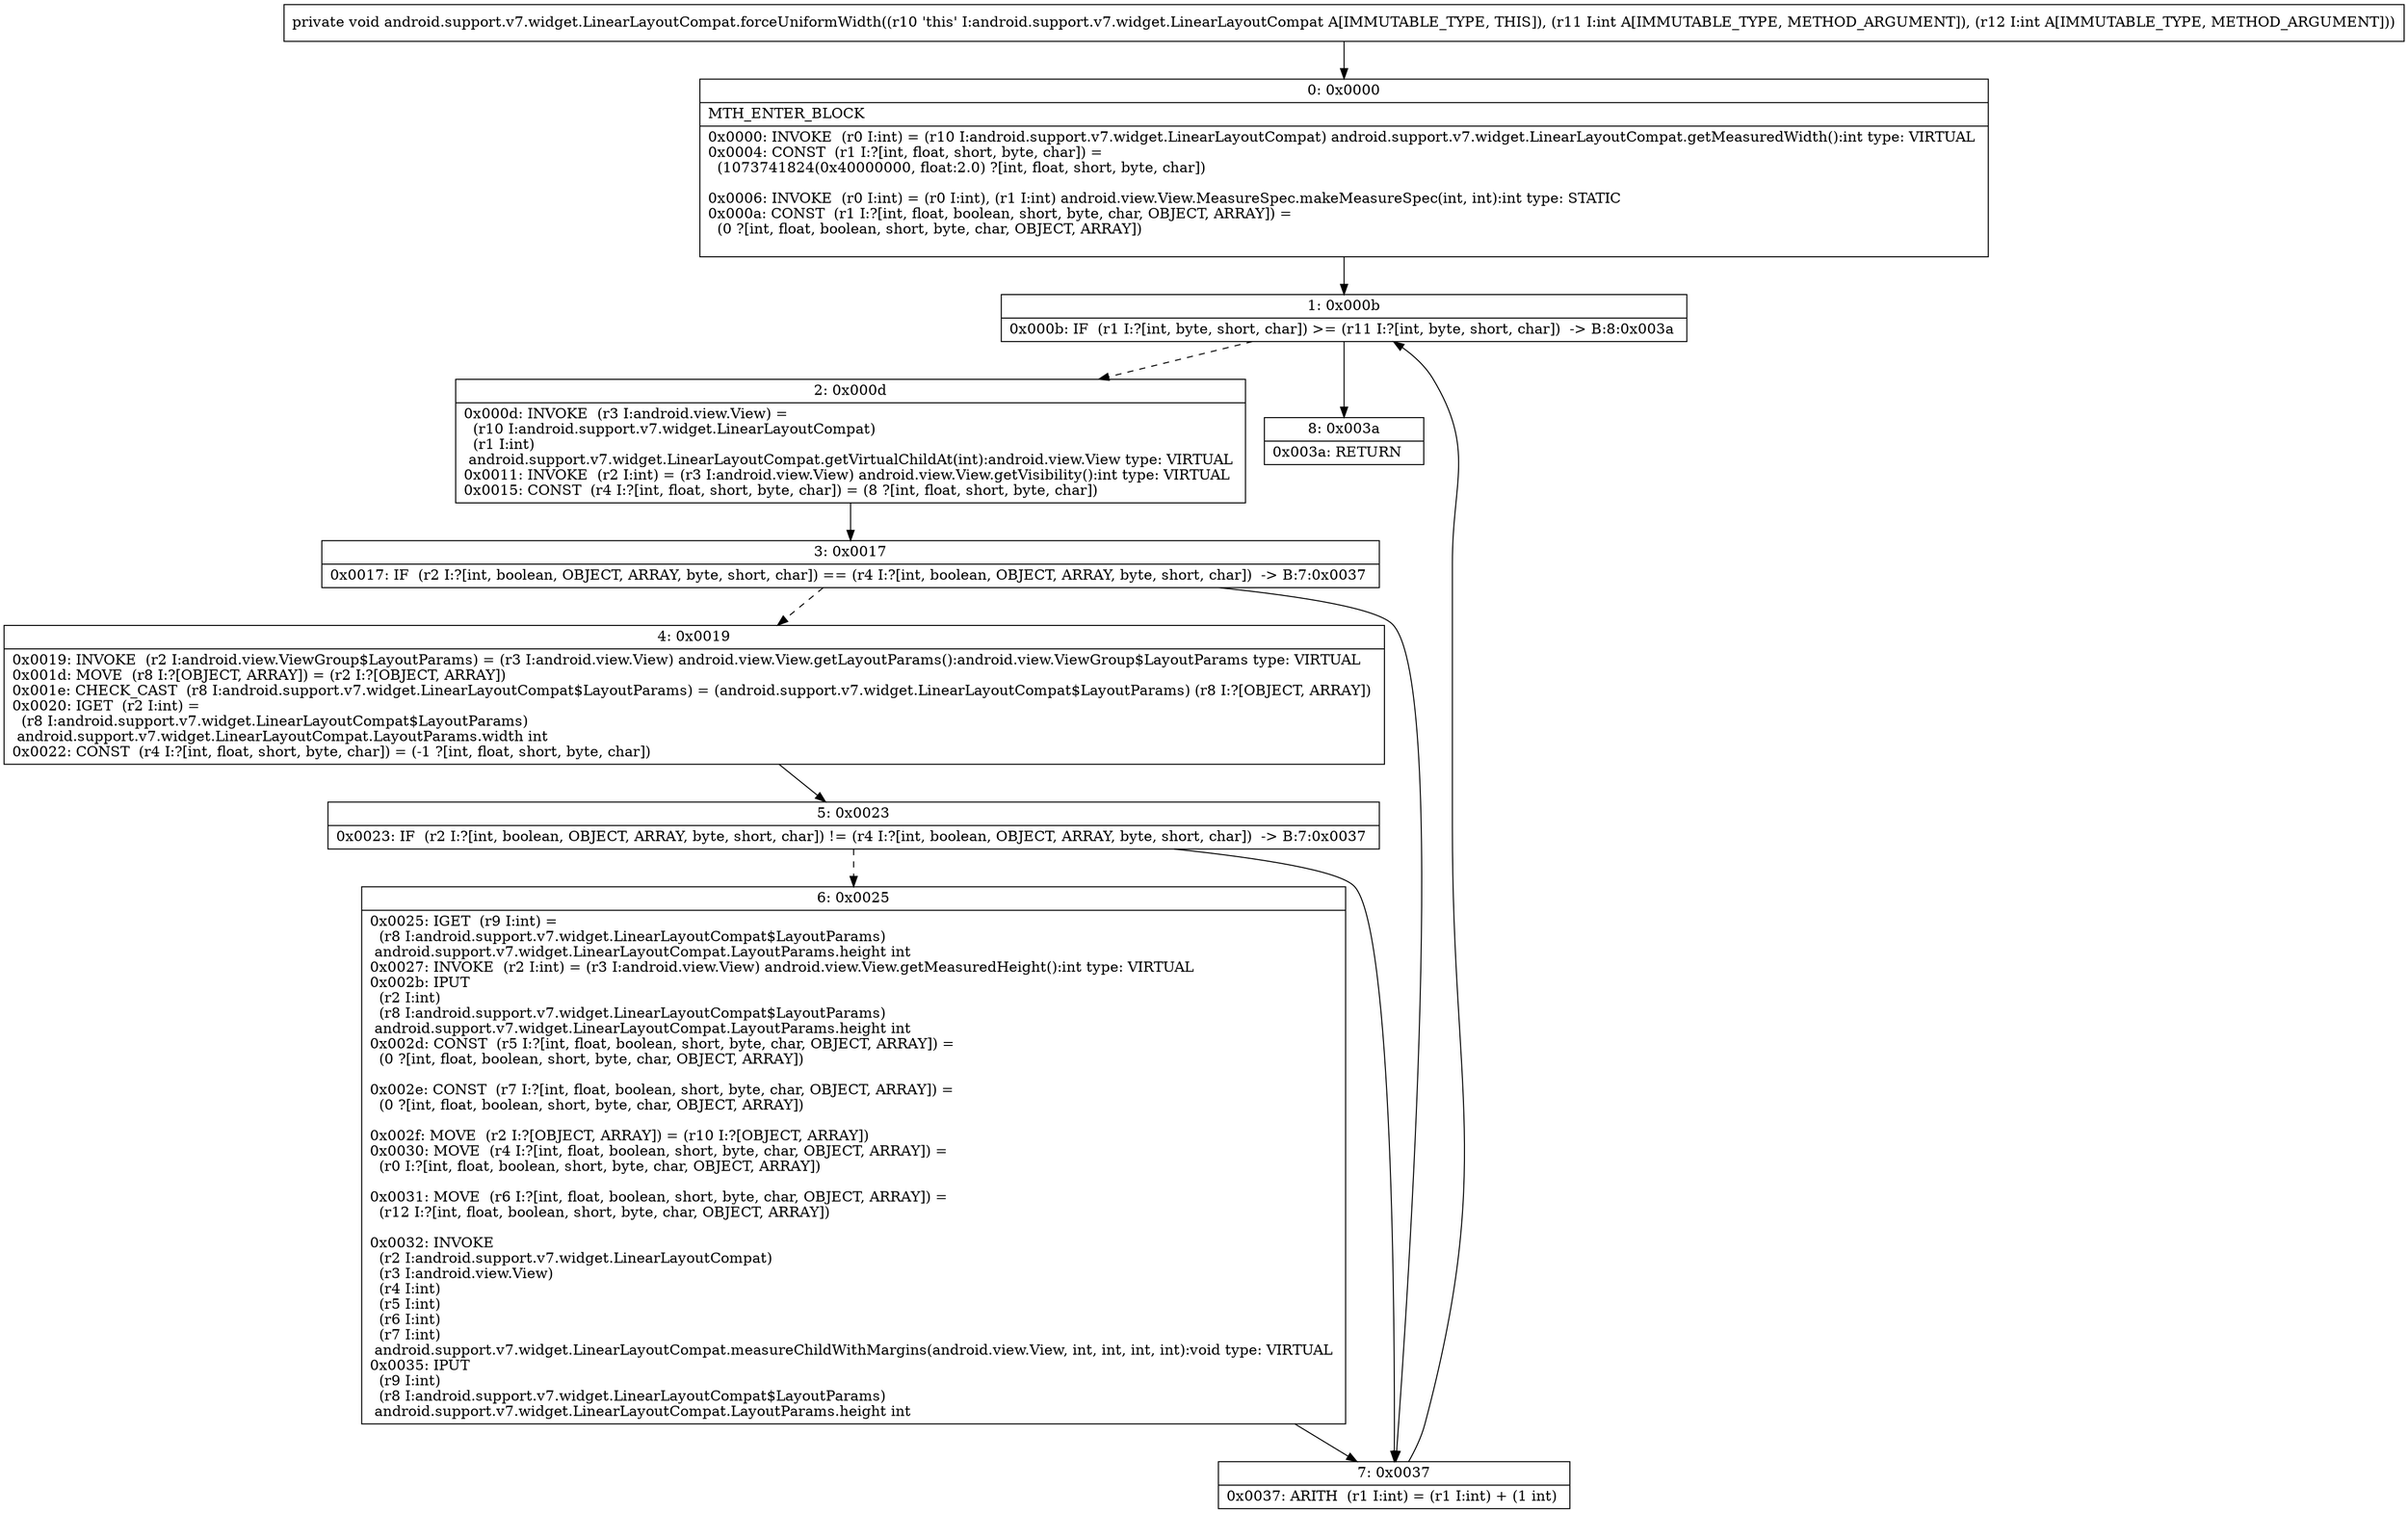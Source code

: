 digraph "CFG forandroid.support.v7.widget.LinearLayoutCompat.forceUniformWidth(II)V" {
Node_0 [shape=record,label="{0\:\ 0x0000|MTH_ENTER_BLOCK\l|0x0000: INVOKE  (r0 I:int) = (r10 I:android.support.v7.widget.LinearLayoutCompat) android.support.v7.widget.LinearLayoutCompat.getMeasuredWidth():int type: VIRTUAL \l0x0004: CONST  (r1 I:?[int, float, short, byte, char]) = \l  (1073741824(0x40000000, float:2.0) ?[int, float, short, byte, char])\l \l0x0006: INVOKE  (r0 I:int) = (r0 I:int), (r1 I:int) android.view.View.MeasureSpec.makeMeasureSpec(int, int):int type: STATIC \l0x000a: CONST  (r1 I:?[int, float, boolean, short, byte, char, OBJECT, ARRAY]) = \l  (0 ?[int, float, boolean, short, byte, char, OBJECT, ARRAY])\l \l}"];
Node_1 [shape=record,label="{1\:\ 0x000b|0x000b: IF  (r1 I:?[int, byte, short, char]) \>= (r11 I:?[int, byte, short, char])  \-\> B:8:0x003a \l}"];
Node_2 [shape=record,label="{2\:\ 0x000d|0x000d: INVOKE  (r3 I:android.view.View) = \l  (r10 I:android.support.v7.widget.LinearLayoutCompat)\l  (r1 I:int)\l android.support.v7.widget.LinearLayoutCompat.getVirtualChildAt(int):android.view.View type: VIRTUAL \l0x0011: INVOKE  (r2 I:int) = (r3 I:android.view.View) android.view.View.getVisibility():int type: VIRTUAL \l0x0015: CONST  (r4 I:?[int, float, short, byte, char]) = (8 ?[int, float, short, byte, char]) \l}"];
Node_3 [shape=record,label="{3\:\ 0x0017|0x0017: IF  (r2 I:?[int, boolean, OBJECT, ARRAY, byte, short, char]) == (r4 I:?[int, boolean, OBJECT, ARRAY, byte, short, char])  \-\> B:7:0x0037 \l}"];
Node_4 [shape=record,label="{4\:\ 0x0019|0x0019: INVOKE  (r2 I:android.view.ViewGroup$LayoutParams) = (r3 I:android.view.View) android.view.View.getLayoutParams():android.view.ViewGroup$LayoutParams type: VIRTUAL \l0x001d: MOVE  (r8 I:?[OBJECT, ARRAY]) = (r2 I:?[OBJECT, ARRAY]) \l0x001e: CHECK_CAST  (r8 I:android.support.v7.widget.LinearLayoutCompat$LayoutParams) = (android.support.v7.widget.LinearLayoutCompat$LayoutParams) (r8 I:?[OBJECT, ARRAY]) \l0x0020: IGET  (r2 I:int) = \l  (r8 I:android.support.v7.widget.LinearLayoutCompat$LayoutParams)\l android.support.v7.widget.LinearLayoutCompat.LayoutParams.width int \l0x0022: CONST  (r4 I:?[int, float, short, byte, char]) = (\-1 ?[int, float, short, byte, char]) \l}"];
Node_5 [shape=record,label="{5\:\ 0x0023|0x0023: IF  (r2 I:?[int, boolean, OBJECT, ARRAY, byte, short, char]) != (r4 I:?[int, boolean, OBJECT, ARRAY, byte, short, char])  \-\> B:7:0x0037 \l}"];
Node_6 [shape=record,label="{6\:\ 0x0025|0x0025: IGET  (r9 I:int) = \l  (r8 I:android.support.v7.widget.LinearLayoutCompat$LayoutParams)\l android.support.v7.widget.LinearLayoutCompat.LayoutParams.height int \l0x0027: INVOKE  (r2 I:int) = (r3 I:android.view.View) android.view.View.getMeasuredHeight():int type: VIRTUAL \l0x002b: IPUT  \l  (r2 I:int)\l  (r8 I:android.support.v7.widget.LinearLayoutCompat$LayoutParams)\l android.support.v7.widget.LinearLayoutCompat.LayoutParams.height int \l0x002d: CONST  (r5 I:?[int, float, boolean, short, byte, char, OBJECT, ARRAY]) = \l  (0 ?[int, float, boolean, short, byte, char, OBJECT, ARRAY])\l \l0x002e: CONST  (r7 I:?[int, float, boolean, short, byte, char, OBJECT, ARRAY]) = \l  (0 ?[int, float, boolean, short, byte, char, OBJECT, ARRAY])\l \l0x002f: MOVE  (r2 I:?[OBJECT, ARRAY]) = (r10 I:?[OBJECT, ARRAY]) \l0x0030: MOVE  (r4 I:?[int, float, boolean, short, byte, char, OBJECT, ARRAY]) = \l  (r0 I:?[int, float, boolean, short, byte, char, OBJECT, ARRAY])\l \l0x0031: MOVE  (r6 I:?[int, float, boolean, short, byte, char, OBJECT, ARRAY]) = \l  (r12 I:?[int, float, boolean, short, byte, char, OBJECT, ARRAY])\l \l0x0032: INVOKE  \l  (r2 I:android.support.v7.widget.LinearLayoutCompat)\l  (r3 I:android.view.View)\l  (r4 I:int)\l  (r5 I:int)\l  (r6 I:int)\l  (r7 I:int)\l android.support.v7.widget.LinearLayoutCompat.measureChildWithMargins(android.view.View, int, int, int, int):void type: VIRTUAL \l0x0035: IPUT  \l  (r9 I:int)\l  (r8 I:android.support.v7.widget.LinearLayoutCompat$LayoutParams)\l android.support.v7.widget.LinearLayoutCompat.LayoutParams.height int \l}"];
Node_7 [shape=record,label="{7\:\ 0x0037|0x0037: ARITH  (r1 I:int) = (r1 I:int) + (1 int) \l}"];
Node_8 [shape=record,label="{8\:\ 0x003a|0x003a: RETURN   \l}"];
MethodNode[shape=record,label="{private void android.support.v7.widget.LinearLayoutCompat.forceUniformWidth((r10 'this' I:android.support.v7.widget.LinearLayoutCompat A[IMMUTABLE_TYPE, THIS]), (r11 I:int A[IMMUTABLE_TYPE, METHOD_ARGUMENT]), (r12 I:int A[IMMUTABLE_TYPE, METHOD_ARGUMENT])) }"];
MethodNode -> Node_0;
Node_0 -> Node_1;
Node_1 -> Node_2[style=dashed];
Node_1 -> Node_8;
Node_2 -> Node_3;
Node_3 -> Node_4[style=dashed];
Node_3 -> Node_7;
Node_4 -> Node_5;
Node_5 -> Node_6[style=dashed];
Node_5 -> Node_7;
Node_6 -> Node_7;
Node_7 -> Node_1;
}

